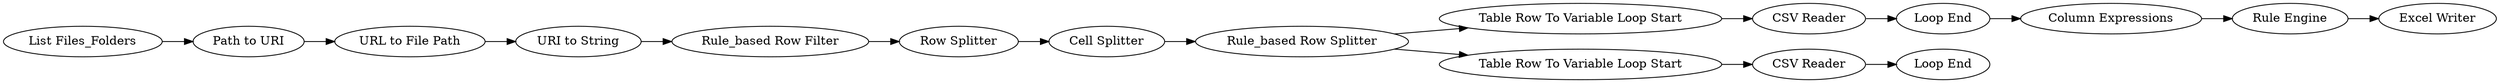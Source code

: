 digraph {
	12 -> 13
	21 -> 19
	13 -> 24
	28 -> 30
	19 -> 23
	3 -> 5
	9 -> 12
	5 -> 6
	25 -> 26
	30 -> 29
	24 -> 25
	2 -> 3
	6 -> 7
	23 -> 28
	13 -> 21
	7 -> 9
	5 [label="URL to File Path"]
	24 [label="Table Row To Variable Loop Start"]
	13 [label="Rule_based Row Splitter"]
	7 [label="Rule_based Row Filter"]
	29 [label="Excel Writer"]
	28 [label="Column Expressions"]
	9 [label="Row Splitter"]
	23 [label="Loop End"]
	21 [label="Table Row To Variable Loop Start"]
	26 [label="Loop End"]
	6 [label="URI to String"]
	25 [label="CSV Reader"]
	30 [label="Rule Engine"]
	3 [label="Path to URI"]
	2 [label="List Files_Folders"]
	12 [label="Cell Splitter"]
	19 [label="CSV Reader"]
	rankdir=LR
}
